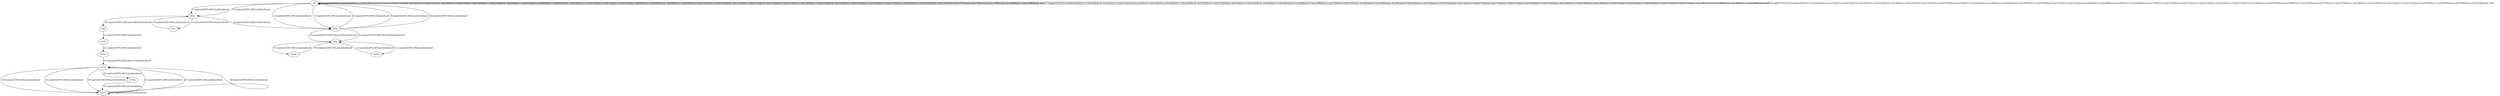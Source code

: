 # Total number of goals covered by this test: 1
# b115 --> b115

digraph g {
"b0" -> "d0m" [label = "1-explore[EXPLORE];/null/null/null"];
"d0m" -> "d1m" [label = "2-explore[EXPLORE];/null/null/null"];
"d1m" -> "d0m" [label = "3-explore[EXPLORE];/null/null/null"];
"d0m" -> "d5m" [label = "4-explore[EXPLORE];/null/null/null"];
"d5m" -> "b0" [label = "5-explore[EXPLORE];/null/null/null"];
"b0" -> "d5m" [label = "6-explore[EXPLORE];/null/null/null"];
"d5m" -> "b0" [label = "7-explore[EXPLORE];/null/null/null"];
"b0" -> "b0" [label = "8-toggle[TOGGLE];/null/door0[false]:=!(door0[false]); door1[false]:=!(door1[false]); door2[false]:=!(door2[false]); door3[false]:=!(door3[false]); door35[false]:=!(door35[false]); door5[false]:=!(door5[false]); door6[false]:=!(door6[false]); door38[false]:=!(door38[false]); door7[false]:=!(door7[false]); door8[false]:=!(door8[false]); door9[false]:=!(door9[false]); door10[false]:=!(door10[false]); door11[false]:=!(door11[false]); door15[false]:=!(door15[false]); door16[false]:=!(door16[false]); door18[false]:=!(door18[false]); door19[false]:=!(door19[false]); door20[false]:=!(door20[false]); door21[false]:=!(door21[false]); door28[false]:=!(door28[false]); door29[false]:=!(door29[false]); /null"];
"b0" -> "d5m" [label = "9-explore[EXPLORE];/null/null/null"];
"d5m" -> "d5p" [label = "10-explore[EXPLORE];/door5[false]/null/null"];
"d5p" -> "d35m" [label = "11-explore[EXPLORE];/null/null/null"];
"d35m" -> "d5p" [label = "12-explore[EXPLORE];/null/null/null"];
"d5p" -> "d20m" [label = "13-explore[EXPLORE];/null/null/null"];
"d20m" -> "d5p" [label = "14-explore[EXPLORE];/null/null/null"];
"d5p" -> "d5m" [label = "15-explore[EXPLORE];/door5[false]/null/null"];
"d5m" -> "b0" [label = "16-explore[EXPLORE];/null/null/null"];
"b0" -> "b0" [label = "17-toggle[TOGGLE];/null/door0[false]:=!(door0[false]); door1[false]:=!(door1[false]); door2[false]:=!(door2[false]); door3[false]:=!(door3[false]); door35[false]:=!(door35[false]); door5[false]:=!(door5[false]); door6[false]:=!(door6[false]); door38[false]:=!(door38[false]); door7[false]:=!(door7[false]); door8[false]:=!(door8[false]); door9[false]:=!(door9[false]); door10[false]:=!(door10[false]); door11[false]:=!(door11[false]); door15[false]:=!(door15[false]); door16[false]:=!(door16[false]); door18[false]:=!(door18[false]); door19[false]:=!(door19[false]); door20[false]:=!(door20[false]); door21[false]:=!(door21[false]); door28[false]:=!(door28[false]); door29[false]:=!(door29[false]); /null"];
"b0" -> "b0" [label = "18-toggle[TOGGLE];/null/door0[false]:=!(door0[false]); door1[false]:=!(door1[false]); door2[false]:=!(door2[false]); door3[false]:=!(door3[false]); door35[false]:=!(door35[false]); door5[false]:=!(door5[false]); door6[false]:=!(door6[false]); door38[false]:=!(door38[false]); door7[false]:=!(door7[false]); door8[false]:=!(door8[false]); door9[false]:=!(door9[false]); door10[false]:=!(door10[false]); door11[false]:=!(door11[false]); door15[false]:=!(door15[false]); door16[false]:=!(door16[false]); door18[false]:=!(door18[false]); door19[false]:=!(door19[false]); door20[false]:=!(door20[false]); door21[false]:=!(door21[false]); door28[false]:=!(door28[false]); door29[false]:=!(door29[false]); /null"];
"b0" -> "d0m" [label = "19-explore[EXPLORE];/null/null/null"];
"d0m" -> "d0p" [label = "20-explore[EXPLORE];/door0[false]/null/null"];
"d0p" -> "b129" [label = "21-explore[EXPLORE];/null/null/null"];
"b129" -> "d11m" [label = "22-explore[EXPLORE];/null/null/null"];
"d11m" -> "d11p" [label = "23-explore[EXPLORE];/door11[false]/null/null"];
"d11p" -> "b115" [label = "24-explore[EXPLORE];/null/null/null"];
"b115" -> "d11p" [label = "25-explore[EXPLORE];/null/null/null"];
"d11p" -> "b115" [label = "26-explore[EXPLORE];/null/null/null"];
"b115" -> "d11p" [label = "27-explore[EXPLORE];/null/null/null"];
"d11p" -> "b115" [label = "28-explore[EXPLORE];/null/null/null"];
"b115" -> "d11p" [label = "29-explore[EXPLORE];/null/null/null"];
"d11p" -> "d31m" [label = "30-explore[EXPLORE];/null/null/null"];
"d31m" -> "b115" [label = "31-explore[EXPLORE];/null/null/null"];
"b115" -> "b115" [label = "32-toggle[TOGGLE];/null/null/null"];
}